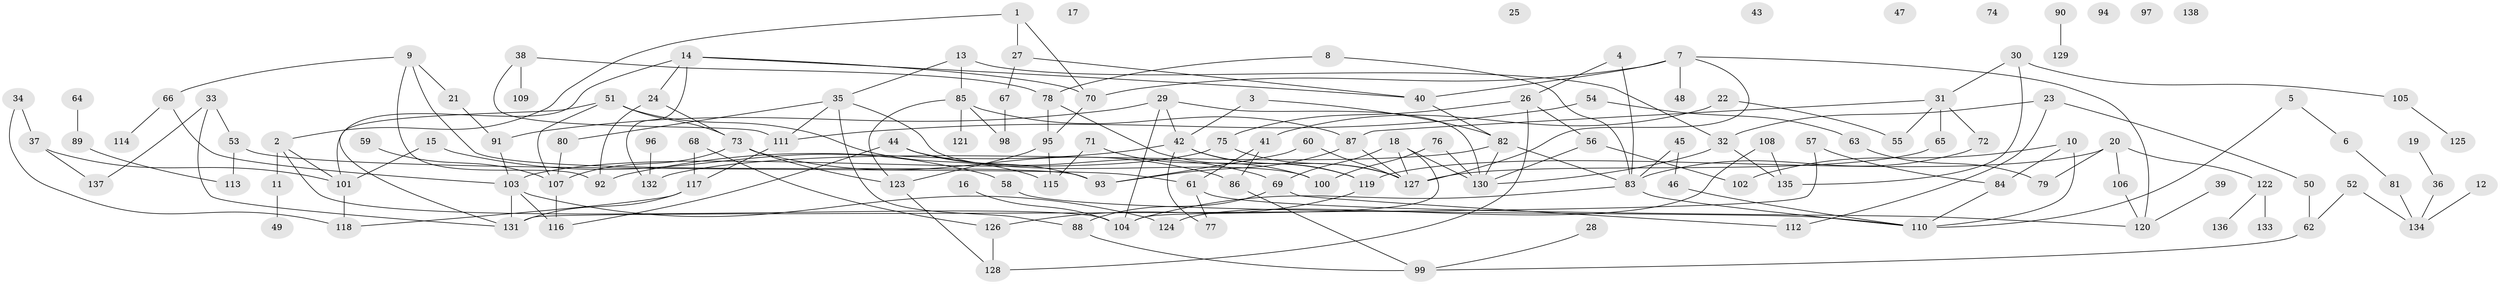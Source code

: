 // coarse degree distribution, {5: 0.10909090909090909, 8: 0.05454545454545454, 15: 0.01818181818181818, 6: 0.01818181818181818, 10: 0.01818181818181818, 4: 0.10909090909090909, 3: 0.16363636363636364, 1: 0.12727272727272726, 11: 0.03636363636363636, 2: 0.16363636363636364, 0: 0.16363636363636364, 9: 0.01818181818181818}
// Generated by graph-tools (version 1.1) at 2025/16/03/04/25 18:16:25]
// undirected, 138 vertices, 189 edges
graph export_dot {
graph [start="1"]
  node [color=gray90,style=filled];
  1;
  2;
  3;
  4;
  5;
  6;
  7;
  8;
  9;
  10;
  11;
  12;
  13;
  14;
  15;
  16;
  17;
  18;
  19;
  20;
  21;
  22;
  23;
  24;
  25;
  26;
  27;
  28;
  29;
  30;
  31;
  32;
  33;
  34;
  35;
  36;
  37;
  38;
  39;
  40;
  41;
  42;
  43;
  44;
  45;
  46;
  47;
  48;
  49;
  50;
  51;
  52;
  53;
  54;
  55;
  56;
  57;
  58;
  59;
  60;
  61;
  62;
  63;
  64;
  65;
  66;
  67;
  68;
  69;
  70;
  71;
  72;
  73;
  74;
  75;
  76;
  77;
  78;
  79;
  80;
  81;
  82;
  83;
  84;
  85;
  86;
  87;
  88;
  89;
  90;
  91;
  92;
  93;
  94;
  95;
  96;
  97;
  98;
  99;
  100;
  101;
  102;
  103;
  104;
  105;
  106;
  107;
  108;
  109;
  110;
  111;
  112;
  113;
  114;
  115;
  116;
  117;
  118;
  119;
  120;
  121;
  122;
  123;
  124;
  125;
  126;
  127;
  128;
  129;
  130;
  131;
  132;
  133;
  134;
  135;
  136;
  137;
  138;
  1 -- 2;
  1 -- 27;
  1 -- 70;
  2 -- 11;
  2 -- 101;
  2 -- 104;
  3 -- 42;
  3 -- 82;
  4 -- 26;
  4 -- 83;
  5 -- 6;
  5 -- 110;
  6 -- 81;
  7 -- 40;
  7 -- 48;
  7 -- 70;
  7 -- 120;
  7 -- 127;
  8 -- 78;
  8 -- 83;
  9 -- 21;
  9 -- 66;
  9 -- 92;
  9 -- 93;
  10 -- 84;
  10 -- 102;
  10 -- 110;
  11 -- 49;
  12 -- 134;
  13 -- 32;
  13 -- 35;
  13 -- 85;
  14 -- 24;
  14 -- 40;
  14 -- 70;
  14 -- 131;
  14 -- 132;
  15 -- 58;
  15 -- 101;
  16 -- 104;
  18 -- 69;
  18 -- 104;
  18 -- 127;
  18 -- 130;
  19 -- 36;
  20 -- 79;
  20 -- 106;
  20 -- 119;
  20 -- 122;
  21 -- 91;
  22 -- 41;
  22 -- 55;
  23 -- 32;
  23 -- 50;
  23 -- 112;
  24 -- 73;
  24 -- 92;
  26 -- 56;
  26 -- 75;
  26 -- 128;
  27 -- 40;
  27 -- 67;
  28 -- 99;
  29 -- 42;
  29 -- 91;
  29 -- 104;
  29 -- 130;
  30 -- 31;
  30 -- 105;
  30 -- 135;
  31 -- 55;
  31 -- 65;
  31 -- 72;
  31 -- 87;
  32 -- 130;
  32 -- 135;
  33 -- 53;
  33 -- 131;
  33 -- 137;
  34 -- 37;
  34 -- 118;
  35 -- 80;
  35 -- 88;
  35 -- 100;
  35 -- 111;
  36 -- 134;
  37 -- 101;
  37 -- 137;
  38 -- 78;
  38 -- 109;
  38 -- 111;
  39 -- 120;
  40 -- 82;
  41 -- 61;
  41 -- 86;
  42 -- 77;
  42 -- 92;
  42 -- 119;
  42 -- 127;
  44 -- 69;
  44 -- 93;
  44 -- 116;
  45 -- 46;
  45 -- 83;
  46 -- 110;
  50 -- 62;
  51 -- 73;
  51 -- 101;
  51 -- 107;
  51 -- 115;
  52 -- 62;
  52 -- 134;
  53 -- 61;
  53 -- 113;
  54 -- 63;
  54 -- 111;
  56 -- 102;
  56 -- 130;
  57 -- 84;
  57 -- 131;
  58 -- 110;
  59 -- 107;
  60 -- 93;
  60 -- 127;
  61 -- 77;
  61 -- 120;
  62 -- 99;
  63 -- 79;
  64 -- 89;
  65 -- 127;
  66 -- 103;
  66 -- 114;
  67 -- 98;
  68 -- 117;
  68 -- 126;
  69 -- 88;
  69 -- 112;
  70 -- 95;
  71 -- 100;
  71 -- 115;
  72 -- 83;
  73 -- 86;
  73 -- 107;
  73 -- 123;
  75 -- 103;
  75 -- 127;
  76 -- 100;
  76 -- 130;
  78 -- 95;
  78 -- 119;
  80 -- 107;
  81 -- 134;
  82 -- 83;
  82 -- 130;
  82 -- 132;
  83 -- 104;
  83 -- 110;
  84 -- 110;
  85 -- 87;
  85 -- 98;
  85 -- 121;
  85 -- 123;
  86 -- 99;
  87 -- 93;
  87 -- 127;
  88 -- 99;
  89 -- 113;
  90 -- 129;
  91 -- 103;
  95 -- 115;
  95 -- 123;
  96 -- 132;
  101 -- 118;
  103 -- 116;
  103 -- 124;
  103 -- 131;
  105 -- 125;
  106 -- 120;
  107 -- 116;
  108 -- 124;
  108 -- 135;
  111 -- 117;
  117 -- 118;
  117 -- 131;
  119 -- 126;
  122 -- 133;
  122 -- 136;
  123 -- 128;
  126 -- 128;
}
